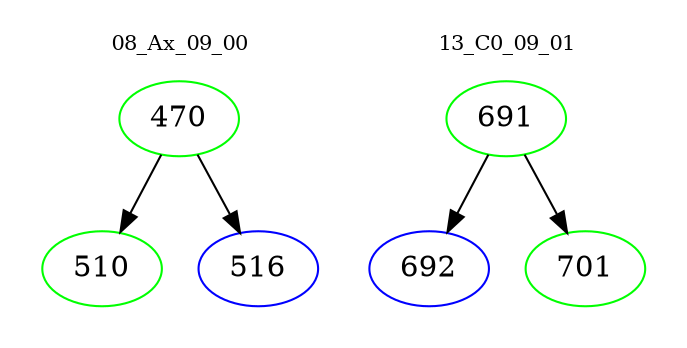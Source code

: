 digraph{
subgraph cluster_0 {
color = white
label = "08_Ax_09_00";
fontsize=10;
T0_470 [label="470", color="green"]
T0_470 -> T0_510 [color="black"]
T0_510 [label="510", color="green"]
T0_470 -> T0_516 [color="black"]
T0_516 [label="516", color="blue"]
}
subgraph cluster_1 {
color = white
label = "13_C0_09_01";
fontsize=10;
T1_691 [label="691", color="green"]
T1_691 -> T1_692 [color="black"]
T1_692 [label="692", color="blue"]
T1_691 -> T1_701 [color="black"]
T1_701 [label="701", color="green"]
}
}
